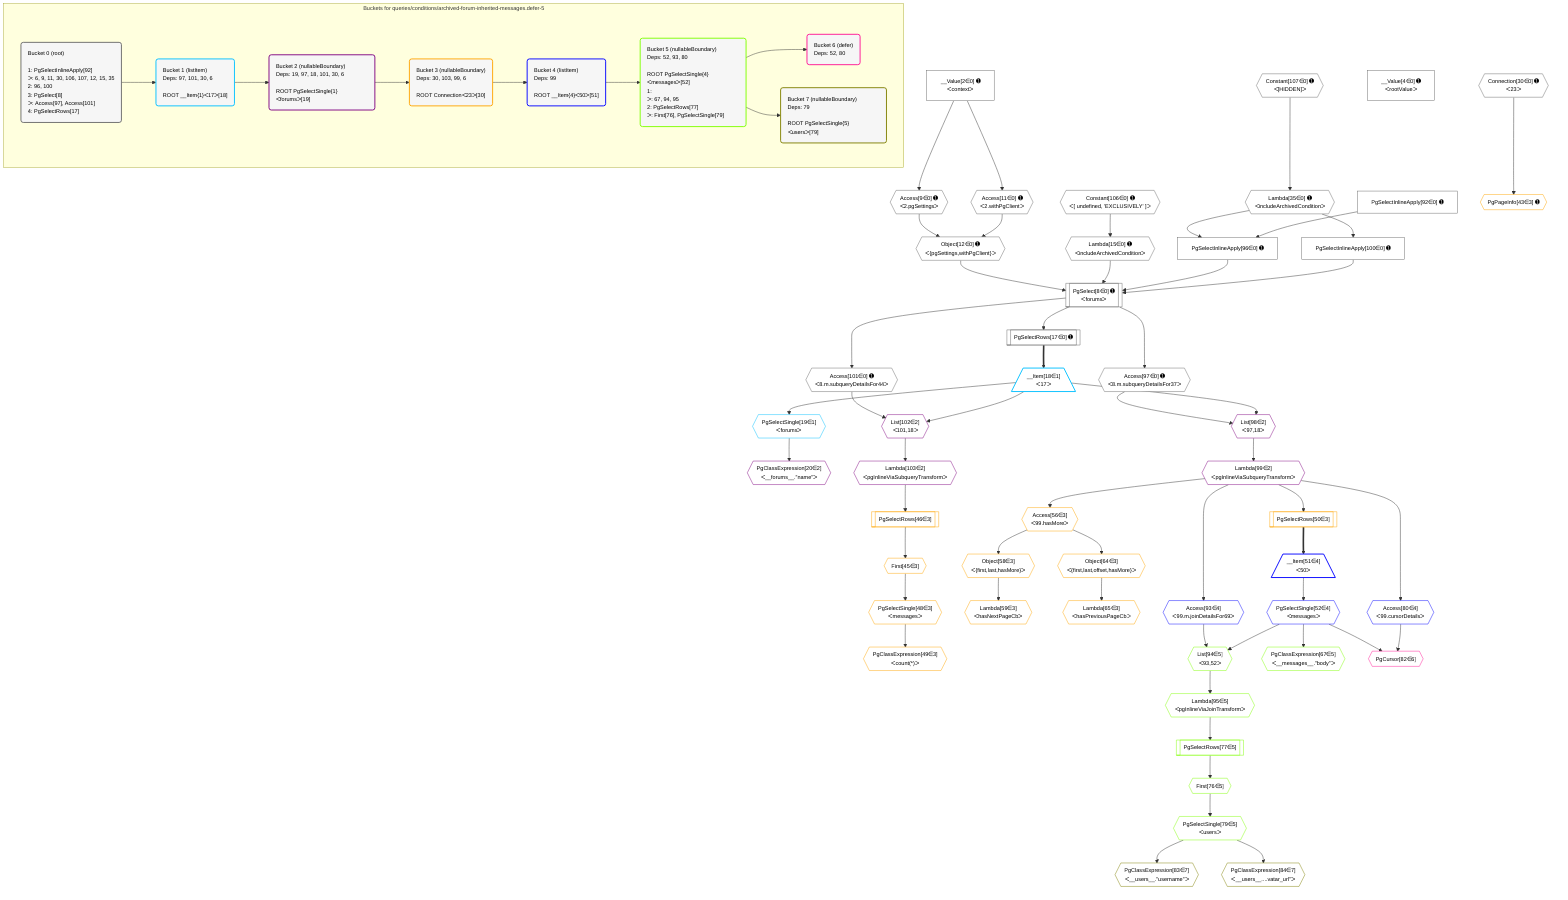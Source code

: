 %%{init: {'themeVariables': { 'fontSize': '12px'}}}%%
graph TD
    classDef path fill:#eee,stroke:#000,color:#000
    classDef plan fill:#fff,stroke-width:1px,color:#000
    classDef itemplan fill:#fff,stroke-width:2px,color:#000
    classDef unbatchedplan fill:#dff,stroke-width:1px,color:#000
    classDef sideeffectplan fill:#fcc,stroke-width:2px,color:#000
    classDef bucket fill:#f6f6f6,color:#000,stroke-width:2px,text-align:left

    subgraph "Buckets for queries/conditions/archived-forum-inherited-messages.defer-5"
    Bucket0("Bucket 0 (root)<br /><br />1: PgSelectInlineApply[92]<br />ᐳ: 6, 9, 11, 30, 106, 107, 12, 15, 35<br />2: 96, 100<br />3: PgSelect[8]<br />ᐳ: Access[97], Access[101]<br />4: PgSelectRows[17]"):::bucket
    Bucket1("Bucket 1 (listItem)<br />Deps: 97, 101, 30, 6<br /><br />ROOT __Item{1}ᐸ17ᐳ[18]"):::bucket
    Bucket2("Bucket 2 (nullableBoundary)<br />Deps: 19, 97, 18, 101, 30, 6<br /><br />ROOT PgSelectSingle{1}ᐸforumsᐳ[19]"):::bucket
    Bucket3("Bucket 3 (nullableBoundary)<br />Deps: 30, 103, 99, 6<br /><br />ROOT Connectionᐸ23ᐳ[30]"):::bucket
    Bucket4("Bucket 4 (listItem)<br />Deps: 99<br /><br />ROOT __Item{4}ᐸ50ᐳ[51]"):::bucket
    Bucket5("Bucket 5 (nullableBoundary)<br />Deps: 52, 93, 80<br /><br />ROOT PgSelectSingle{4}ᐸmessagesᐳ[52]<br />1: <br />ᐳ: 67, 94, 95<br />2: PgSelectRows[77]<br />ᐳ: First[76], PgSelectSingle[79]"):::bucket
    Bucket6("Bucket 6 (defer)<br />Deps: 52, 80"):::bucket
    Bucket7("Bucket 7 (nullableBoundary)<br />Deps: 79<br /><br />ROOT PgSelectSingle{5}ᐸusersᐳ[79]"):::bucket
    end
    Bucket0 --> Bucket1
    Bucket1 --> Bucket2
    Bucket2 --> Bucket3
    Bucket3 --> Bucket4
    Bucket4 --> Bucket5
    Bucket5 --> Bucket6 & Bucket7

    %% plan dependencies
    PgSelect8[["PgSelect[8∈0] ➊<br />ᐸforumsᐳ"]]:::plan
    Object12{{"Object[12∈0] ➊<br />ᐸ{pgSettings,withPgClient}ᐳ"}}:::plan
    Lambda15{{"Lambda[15∈0] ➊<br />ᐸincludeArchivedConditionᐳ"}}:::plan
    PgSelectInlineApply96["PgSelectInlineApply[96∈0] ➊"]:::plan
    PgSelectInlineApply100["PgSelectInlineApply[100∈0] ➊"]:::plan
    Object12 & Lambda15 & PgSelectInlineApply96 & PgSelectInlineApply100 --> PgSelect8
    Access9{{"Access[9∈0] ➊<br />ᐸ2.pgSettingsᐳ"}}:::plan
    Access11{{"Access[11∈0] ➊<br />ᐸ2.withPgClientᐳ"}}:::plan
    Access9 & Access11 --> Object12
    Lambda35{{"Lambda[35∈0] ➊<br />ᐸincludeArchivedConditionᐳ"}}:::plan
    PgSelectInlineApply92["PgSelectInlineApply[92∈0] ➊"]:::plan
    Lambda35 & PgSelectInlineApply92 --> PgSelectInlineApply96
    __Value2["__Value[2∈0] ➊<br />ᐸcontextᐳ"]:::plan
    __Value2 --> Access9
    __Value2 --> Access11
    Constant106{{"Constant[106∈0] ➊<br />ᐸ[ undefined, 'EXCLUSIVELY' ]ᐳ"}}:::plan
    Constant106 --> Lambda15
    PgSelectRows17[["PgSelectRows[17∈0] ➊"]]:::plan
    PgSelect8 --> PgSelectRows17
    Constant107{{"Constant[107∈0] ➊<br />ᐸ[HIDDEN]ᐳ"}}:::plan
    Constant107 --> Lambda35
    Access97{{"Access[97∈0] ➊<br />ᐸ8.m.subqueryDetailsFor37ᐳ"}}:::plan
    PgSelect8 --> Access97
    Lambda35 --> PgSelectInlineApply100
    Access101{{"Access[101∈0] ➊<br />ᐸ8.m.subqueryDetailsFor44ᐳ"}}:::plan
    PgSelect8 --> Access101
    __Value4["__Value[4∈0] ➊<br />ᐸrootValueᐳ"]:::plan
    Connection30{{"Connection[30∈0] ➊<br />ᐸ23ᐳ"}}:::plan
    __Item18[/"__Item[18∈1]<br />ᐸ17ᐳ"\]:::itemplan
    PgSelectRows17 ==> __Item18
    PgSelectSingle19{{"PgSelectSingle[19∈1]<br />ᐸforumsᐳ"}}:::plan
    __Item18 --> PgSelectSingle19
    List98{{"List[98∈2]<br />ᐸ97,18ᐳ"}}:::plan
    Access97 & __Item18 --> List98
    List102{{"List[102∈2]<br />ᐸ101,18ᐳ"}}:::plan
    Access101 & __Item18 --> List102
    PgClassExpression20{{"PgClassExpression[20∈2]<br />ᐸ__forums__.”name”ᐳ"}}:::plan
    PgSelectSingle19 --> PgClassExpression20
    Lambda99{{"Lambda[99∈2]<br />ᐸpgInlineViaSubqueryTransformᐳ"}}:::plan
    List98 --> Lambda99
    Lambda103{{"Lambda[103∈2]<br />ᐸpgInlineViaSubqueryTransformᐳ"}}:::plan
    List102 --> Lambda103
    Object64{{"Object[64∈3]<br />ᐸ{first,last,offset,hasMore}ᐳ"}}:::plan
    Access56{{"Access[56∈3]<br />ᐸ99.hasMoreᐳ"}}:::plan
    Access56 --> Object64
    Object58{{"Object[58∈3]<br />ᐸ{first,last,hasMore}ᐳ"}}:::plan
    Access56 --> Object58
    PgPageInfo43{{"PgPageInfo[43∈3] ➊"}}:::plan
    Connection30 --> PgPageInfo43
    First45{{"First[45∈3]"}}:::plan
    PgSelectRows46[["PgSelectRows[46∈3]"]]:::plan
    PgSelectRows46 --> First45
    Lambda103 --> PgSelectRows46
    PgSelectSingle48{{"PgSelectSingle[48∈3]<br />ᐸmessagesᐳ"}}:::plan
    First45 --> PgSelectSingle48
    PgClassExpression49{{"PgClassExpression[49∈3]<br />ᐸcount(*)ᐳ"}}:::plan
    PgSelectSingle48 --> PgClassExpression49
    PgSelectRows50[["PgSelectRows[50∈3]"]]:::plan
    Lambda99 --> PgSelectRows50
    Lambda99 --> Access56
    Lambda59{{"Lambda[59∈3]<br />ᐸhasNextPageCbᐳ"}}:::plan
    Object58 --> Lambda59
    Lambda65{{"Lambda[65∈3]<br />ᐸhasPreviousPageCbᐳ"}}:::plan
    Object64 --> Lambda65
    __Item51[/"__Item[51∈4]<br />ᐸ50ᐳ"\]:::itemplan
    PgSelectRows50 ==> __Item51
    PgSelectSingle52{{"PgSelectSingle[52∈4]<br />ᐸmessagesᐳ"}}:::plan
    __Item51 --> PgSelectSingle52
    Access80{{"Access[80∈4]<br />ᐸ99.cursorDetailsᐳ"}}:::plan
    Lambda99 --> Access80
    Access93{{"Access[93∈4]<br />ᐸ99.m.joinDetailsFor69ᐳ"}}:::plan
    Lambda99 --> Access93
    List94{{"List[94∈5]<br />ᐸ93,52ᐳ"}}:::plan
    Access93 & PgSelectSingle52 --> List94
    PgClassExpression67{{"PgClassExpression[67∈5]<br />ᐸ__messages__.”body”ᐳ"}}:::plan
    PgSelectSingle52 --> PgClassExpression67
    First76{{"First[76∈5]"}}:::plan
    PgSelectRows77[["PgSelectRows[77∈5]"]]:::plan
    PgSelectRows77 --> First76
    Lambda95{{"Lambda[95∈5]<br />ᐸpgInlineViaJoinTransformᐳ"}}:::plan
    Lambda95 --> PgSelectRows77
    PgSelectSingle79{{"PgSelectSingle[79∈5]<br />ᐸusersᐳ"}}:::plan
    First76 --> PgSelectSingle79
    List94 --> Lambda95
    PgCursor82{{"PgCursor[82∈6]"}}:::plan
    PgSelectSingle52 & Access80 --> PgCursor82
    PgClassExpression83{{"PgClassExpression[83∈7]<br />ᐸ__users__.”username”ᐳ"}}:::plan
    PgSelectSingle79 --> PgClassExpression83
    PgClassExpression84{{"PgClassExpression[84∈7]<br />ᐸ__users__....vatar_url”ᐳ"}}:::plan
    PgSelectSingle79 --> PgClassExpression84

    %% define steps
    classDef bucket0 stroke:#696969
    class Bucket0,__Value2,__Value4,PgSelect8,Access9,Access11,Object12,Lambda15,PgSelectRows17,Connection30,Lambda35,PgSelectInlineApply92,PgSelectInlineApply96,Access97,PgSelectInlineApply100,Access101,Constant106,Constant107 bucket0
    classDef bucket1 stroke:#00bfff
    class Bucket1,__Item18,PgSelectSingle19 bucket1
    classDef bucket2 stroke:#7f007f
    class Bucket2,PgClassExpression20,List98,Lambda99,List102,Lambda103 bucket2
    classDef bucket3 stroke:#ffa500
    class Bucket3,PgPageInfo43,First45,PgSelectRows46,PgSelectSingle48,PgClassExpression49,PgSelectRows50,Access56,Object58,Lambda59,Object64,Lambda65 bucket3
    classDef bucket4 stroke:#0000ff
    class Bucket4,__Item51,PgSelectSingle52,Access80,Access93 bucket4
    classDef bucket5 stroke:#7fff00
    class Bucket5,PgClassExpression67,First76,PgSelectRows77,PgSelectSingle79,List94,Lambda95 bucket5
    classDef bucket6 stroke:#ff1493
    class Bucket6,PgCursor82 bucket6
    classDef bucket7 stroke:#808000
    class Bucket7,PgClassExpression83,PgClassExpression84 bucket7